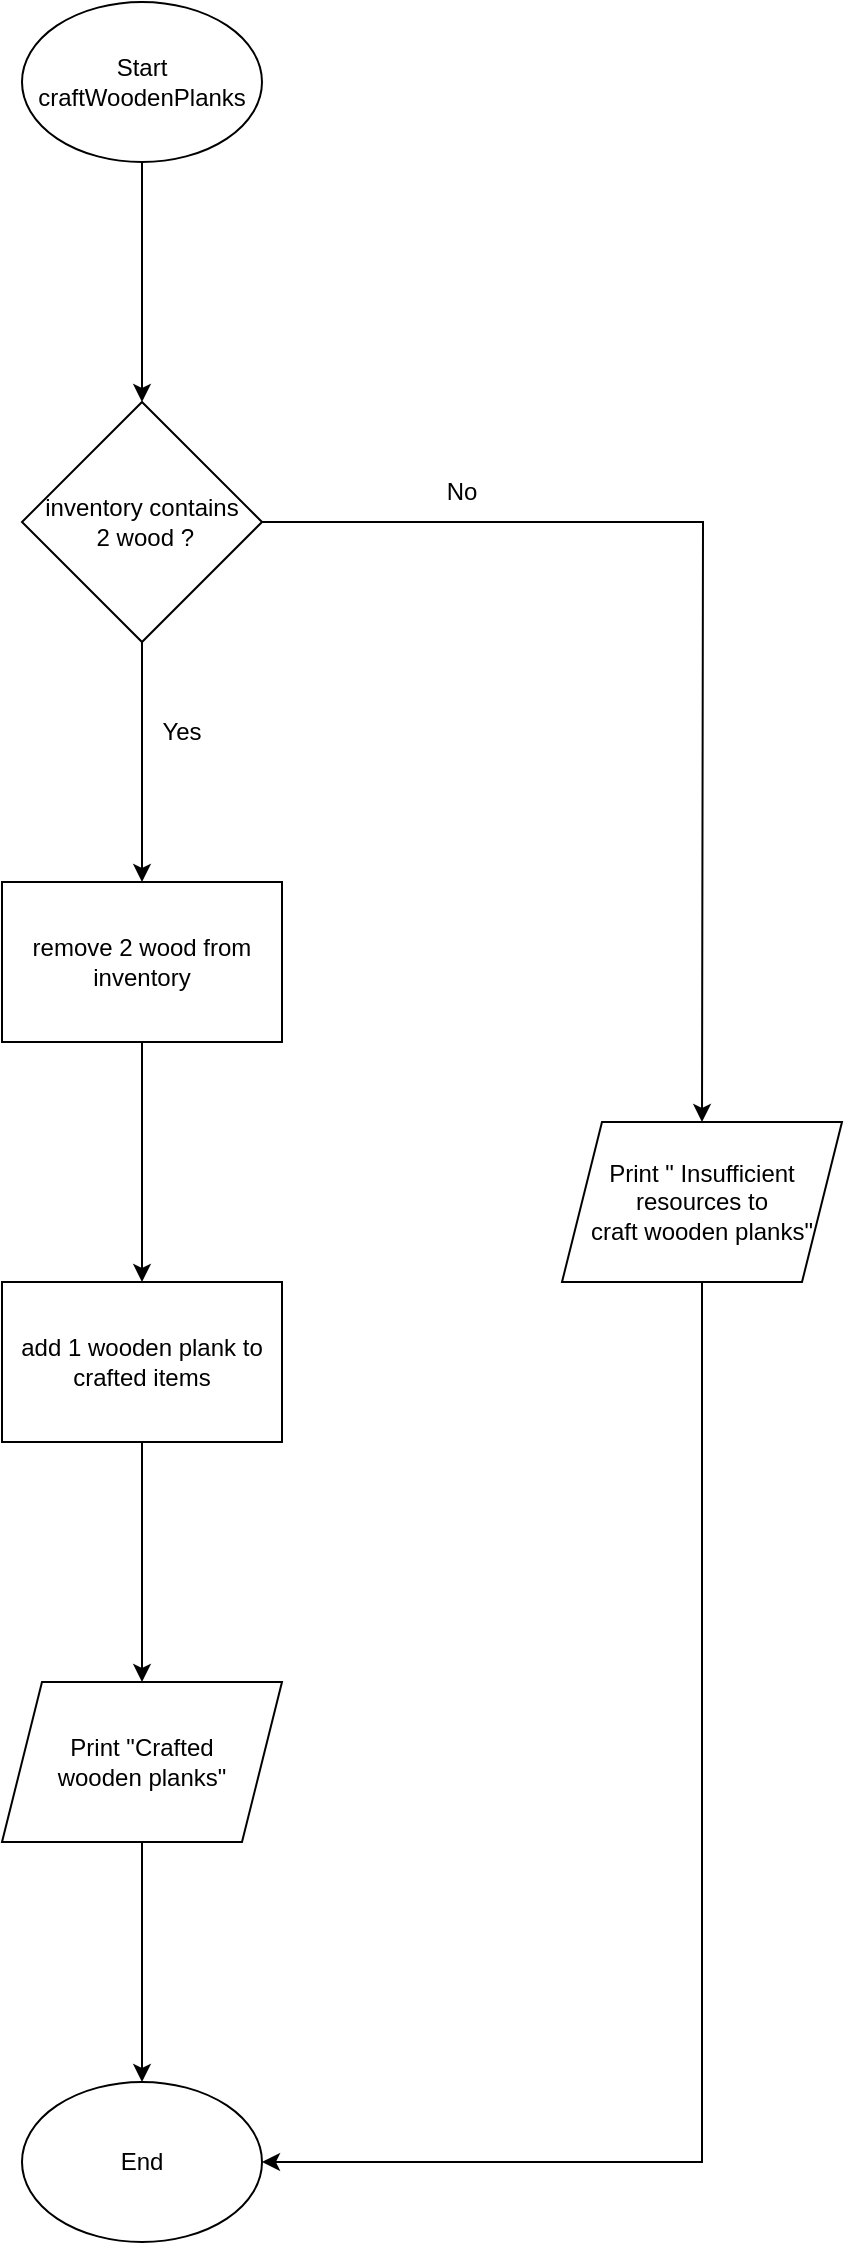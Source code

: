 <mxfile version="21.8.2" type="device">
  <diagram id="C5RBs43oDa-KdzZeNtuy" name="Page-1">
    <mxGraphModel dx="700" dy="391" grid="1" gridSize="10" guides="1" tooltips="1" connect="1" arrows="1" fold="1" page="1" pageScale="1" pageWidth="827" pageHeight="1169" math="0" shadow="0">
      <root>
        <mxCell id="WIyWlLk6GJQsqaUBKTNV-0" />
        <mxCell id="WIyWlLk6GJQsqaUBKTNV-1" parent="WIyWlLk6GJQsqaUBKTNV-0" />
        <mxCell id="_zM9c2wc_kRTYKogIrRh-0" style="edgeStyle=orthogonalEdgeStyle;rounded=0;orthogonalLoop=1;jettySize=auto;html=1;" edge="1" parent="WIyWlLk6GJQsqaUBKTNV-1" source="_zM9c2wc_kRTYKogIrRh-1">
          <mxGeometry relative="1" as="geometry">
            <mxPoint x="400" y="210" as="targetPoint" />
          </mxGeometry>
        </mxCell>
        <mxCell id="_zM9c2wc_kRTYKogIrRh-1" value="Start&lt;br&gt;craftWoodenPlanks" style="ellipse;whiteSpace=wrap;html=1;" vertex="1" parent="WIyWlLk6GJQsqaUBKTNV-1">
          <mxGeometry x="340" y="10" width="120" height="80" as="geometry" />
        </mxCell>
        <mxCell id="_zM9c2wc_kRTYKogIrRh-2" style="edgeStyle=orthogonalEdgeStyle;rounded=0;orthogonalLoop=1;jettySize=auto;html=1;" edge="1" parent="WIyWlLk6GJQsqaUBKTNV-1" source="_zM9c2wc_kRTYKogIrRh-4">
          <mxGeometry relative="1" as="geometry">
            <mxPoint x="400" y="450" as="targetPoint" />
          </mxGeometry>
        </mxCell>
        <mxCell id="_zM9c2wc_kRTYKogIrRh-3" style="edgeStyle=orthogonalEdgeStyle;rounded=0;orthogonalLoop=1;jettySize=auto;html=1;" edge="1" parent="WIyWlLk6GJQsqaUBKTNV-1" source="_zM9c2wc_kRTYKogIrRh-4">
          <mxGeometry relative="1" as="geometry">
            <mxPoint x="680" y="570" as="targetPoint" />
          </mxGeometry>
        </mxCell>
        <mxCell id="_zM9c2wc_kRTYKogIrRh-4" value="inventory contains&lt;br&gt;&amp;nbsp;2 wood ?" style="rhombus;whiteSpace=wrap;html=1;" vertex="1" parent="WIyWlLk6GJQsqaUBKTNV-1">
          <mxGeometry x="340" y="210" width="120" height="120" as="geometry" />
        </mxCell>
        <mxCell id="_zM9c2wc_kRTYKogIrRh-5" style="edgeStyle=orthogonalEdgeStyle;rounded=0;orthogonalLoop=1;jettySize=auto;html=1;" edge="1" parent="WIyWlLk6GJQsqaUBKTNV-1" source="_zM9c2wc_kRTYKogIrRh-6">
          <mxGeometry relative="1" as="geometry">
            <mxPoint x="400" y="650" as="targetPoint" />
          </mxGeometry>
        </mxCell>
        <mxCell id="_zM9c2wc_kRTYKogIrRh-6" value="remove 2 wood from inventory" style="rounded=0;whiteSpace=wrap;html=1;" vertex="1" parent="WIyWlLk6GJQsqaUBKTNV-1">
          <mxGeometry x="330" y="450" width="140" height="80" as="geometry" />
        </mxCell>
        <mxCell id="_zM9c2wc_kRTYKogIrRh-7" style="edgeStyle=orthogonalEdgeStyle;rounded=0;orthogonalLoop=1;jettySize=auto;html=1;" edge="1" parent="WIyWlLk6GJQsqaUBKTNV-1" source="_zM9c2wc_kRTYKogIrRh-8">
          <mxGeometry relative="1" as="geometry">
            <mxPoint x="400" y="850" as="targetPoint" />
          </mxGeometry>
        </mxCell>
        <mxCell id="_zM9c2wc_kRTYKogIrRh-8" value="add 1 wooden plank to crafted items" style="rounded=0;whiteSpace=wrap;html=1;" vertex="1" parent="WIyWlLk6GJQsqaUBKTNV-1">
          <mxGeometry x="330" y="650" width="140" height="80" as="geometry" />
        </mxCell>
        <mxCell id="_zM9c2wc_kRTYKogIrRh-9" style="edgeStyle=orthogonalEdgeStyle;rounded=0;orthogonalLoop=1;jettySize=auto;html=1;" edge="1" parent="WIyWlLk6GJQsqaUBKTNV-1" source="_zM9c2wc_kRTYKogIrRh-10">
          <mxGeometry relative="1" as="geometry">
            <mxPoint x="400" y="1050" as="targetPoint" />
          </mxGeometry>
        </mxCell>
        <mxCell id="_zM9c2wc_kRTYKogIrRh-10" value="Print &quot;Crafted &lt;br&gt;wooden planks&quot;" style="shape=parallelogram;perimeter=parallelogramPerimeter;whiteSpace=wrap;html=1;fixedSize=1;" vertex="1" parent="WIyWlLk6GJQsqaUBKTNV-1">
          <mxGeometry x="330" y="850" width="140" height="80" as="geometry" />
        </mxCell>
        <mxCell id="_zM9c2wc_kRTYKogIrRh-11" value="End" style="ellipse;whiteSpace=wrap;html=1;" vertex="1" parent="WIyWlLk6GJQsqaUBKTNV-1">
          <mxGeometry x="340" y="1050" width="120" height="80" as="geometry" />
        </mxCell>
        <mxCell id="_zM9c2wc_kRTYKogIrRh-12" style="edgeStyle=orthogonalEdgeStyle;rounded=0;orthogonalLoop=1;jettySize=auto;html=1;entryX=1;entryY=0.5;entryDx=0;entryDy=0;exitX=0.5;exitY=1;exitDx=0;exitDy=0;" edge="1" parent="WIyWlLk6GJQsqaUBKTNV-1" source="_zM9c2wc_kRTYKogIrRh-13" target="_zM9c2wc_kRTYKogIrRh-11">
          <mxGeometry relative="1" as="geometry" />
        </mxCell>
        <mxCell id="_zM9c2wc_kRTYKogIrRh-13" value="Print &quot; Insufficient resources to &lt;br&gt;craft wooden planks&quot;" style="shape=parallelogram;perimeter=parallelogramPerimeter;whiteSpace=wrap;html=1;fixedSize=1;" vertex="1" parent="WIyWlLk6GJQsqaUBKTNV-1">
          <mxGeometry x="610" y="570" width="140" height="80" as="geometry" />
        </mxCell>
        <mxCell id="_zM9c2wc_kRTYKogIrRh-14" value="Yes" style="text;html=1;strokeColor=none;fillColor=none;align=center;verticalAlign=middle;whiteSpace=wrap;rounded=0;" vertex="1" parent="WIyWlLk6GJQsqaUBKTNV-1">
          <mxGeometry x="390" y="360" width="60" height="30" as="geometry" />
        </mxCell>
        <mxCell id="_zM9c2wc_kRTYKogIrRh-15" value="No" style="text;html=1;strokeColor=none;fillColor=none;align=center;verticalAlign=middle;whiteSpace=wrap;rounded=0;" vertex="1" parent="WIyWlLk6GJQsqaUBKTNV-1">
          <mxGeometry x="530" y="240" width="60" height="30" as="geometry" />
        </mxCell>
      </root>
    </mxGraphModel>
  </diagram>
</mxfile>

